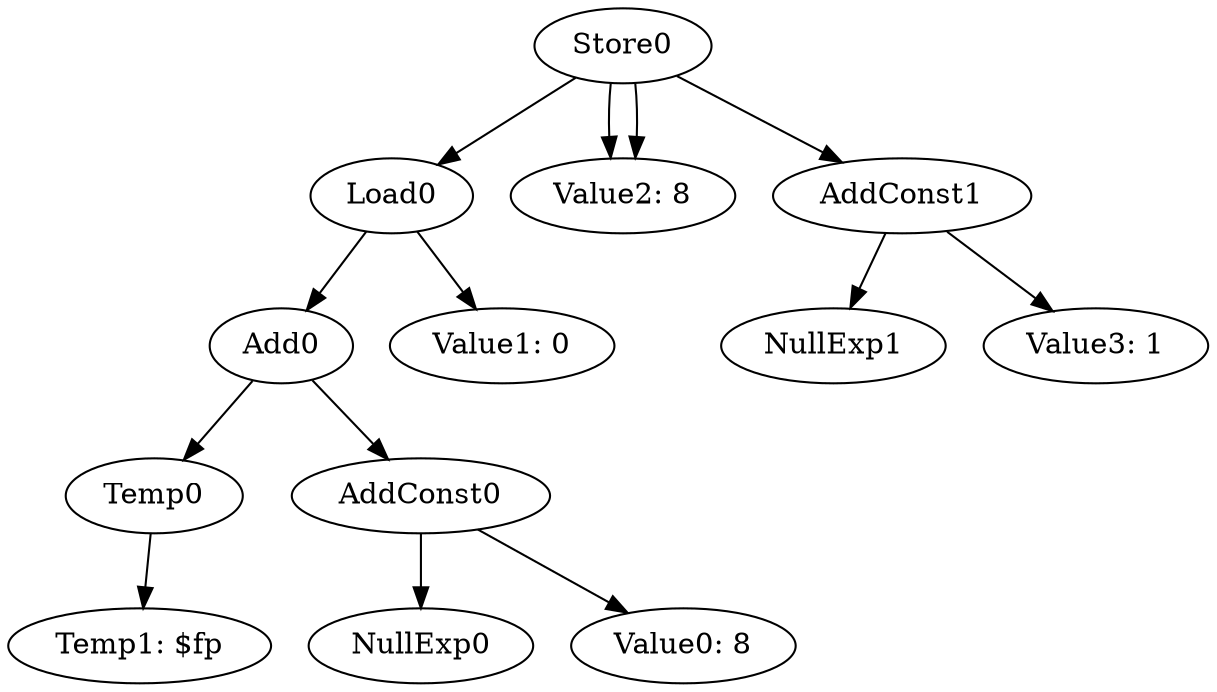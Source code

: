 digraph {
	ordering = out;
	AddConst1 -> NullExp1;
	AddConst1 -> "Value3: 1";
	Store0 -> Load0;
	Store0 -> "Value2: 8";
	Store0 -> AddConst1;
	Store0 -> "Value2: 8";
	Temp0 -> "Temp1: $fp";
	Add0 -> Temp0;
	Add0 -> AddConst0;
	AddConst0 -> NullExp0;
	AddConst0 -> "Value0: 8";
	Load0 -> Add0;
	Load0 -> "Value1: 0";
}

